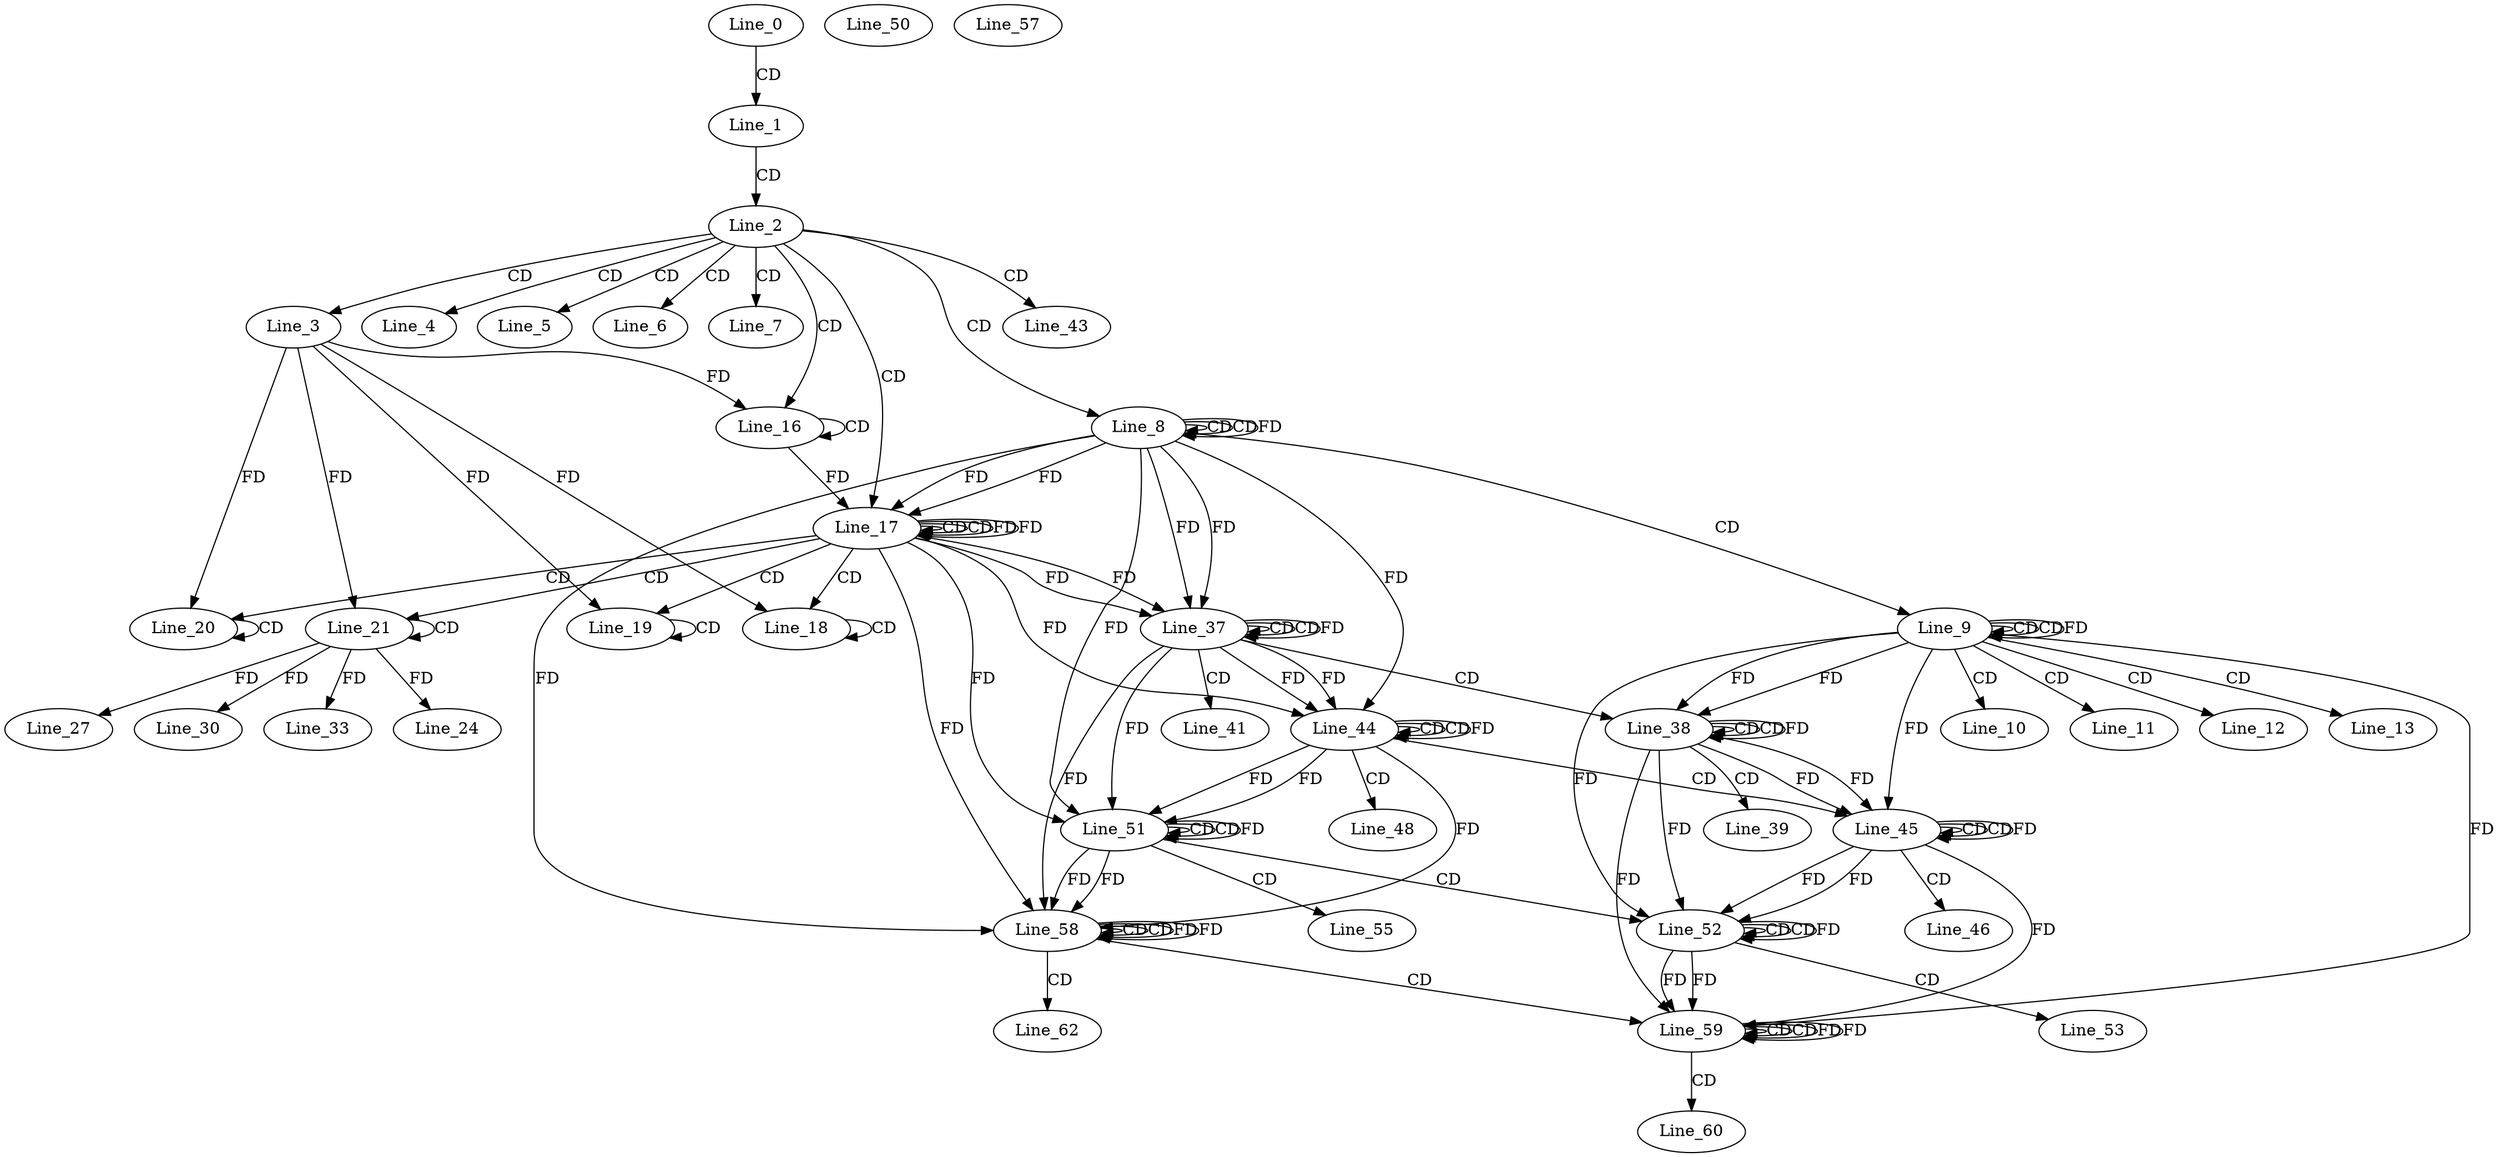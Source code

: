 digraph G {
  Line_0;
  Line_1;
  Line_2;
  Line_3;
  Line_4;
  Line_5;
  Line_6;
  Line_7;
  Line_8;
  Line_8;
  Line_8;
  Line_9;
  Line_9;
  Line_9;
  Line_10;
  Line_11;
  Line_12;
  Line_13;
  Line_16;
  Line_16;
  Line_17;
  Line_17;
  Line_17;
  Line_18;
  Line_18;
  Line_19;
  Line_19;
  Line_20;
  Line_20;
  Line_21;
  Line_21;
  Line_24;
  Line_27;
  Line_30;
  Line_33;
  Line_37;
  Line_37;
  Line_37;
  Line_38;
  Line_38;
  Line_38;
  Line_39;
  Line_41;
  Line_43;
  Line_44;
  Line_44;
  Line_44;
  Line_45;
  Line_45;
  Line_45;
  Line_46;
  Line_48;
  Line_50;
  Line_51;
  Line_51;
  Line_51;
  Line_52;
  Line_52;
  Line_52;
  Line_53;
  Line_55;
  Line_57;
  Line_58;
  Line_58;
  Line_58;
  Line_59;
  Line_59;
  Line_59;
  Line_60;
  Line_62;
  Line_0 -> Line_1 [ label="CD" ];
  Line_1 -> Line_2 [ label="CD" ];
  Line_2 -> Line_3 [ label="CD" ];
  Line_2 -> Line_4 [ label="CD" ];
  Line_2 -> Line_5 [ label="CD" ];
  Line_2 -> Line_6 [ label="CD" ];
  Line_2 -> Line_7 [ label="CD" ];
  Line_2 -> Line_8 [ label="CD" ];
  Line_8 -> Line_8 [ label="CD" ];
  Line_8 -> Line_8 [ label="CD" ];
  Line_8 -> Line_8 [ label="FD" ];
  Line_8 -> Line_9 [ label="CD" ];
  Line_9 -> Line_9 [ label="CD" ];
  Line_9 -> Line_9 [ label="CD" ];
  Line_9 -> Line_9 [ label="FD" ];
  Line_9 -> Line_10 [ label="CD" ];
  Line_9 -> Line_11 [ label="CD" ];
  Line_9 -> Line_12 [ label="CD" ];
  Line_9 -> Line_13 [ label="CD" ];
  Line_2 -> Line_16 [ label="CD" ];
  Line_16 -> Line_16 [ label="CD" ];
  Line_3 -> Line_16 [ label="FD" ];
  Line_2 -> Line_17 [ label="CD" ];
  Line_17 -> Line_17 [ label="CD" ];
  Line_8 -> Line_17 [ label="FD" ];
  Line_16 -> Line_17 [ label="FD" ];
  Line_17 -> Line_17 [ label="CD" ];
  Line_17 -> Line_17 [ label="FD" ];
  Line_8 -> Line_17 [ label="FD" ];
  Line_17 -> Line_18 [ label="CD" ];
  Line_18 -> Line_18 [ label="CD" ];
  Line_3 -> Line_18 [ label="FD" ];
  Line_17 -> Line_19 [ label="CD" ];
  Line_19 -> Line_19 [ label="CD" ];
  Line_3 -> Line_19 [ label="FD" ];
  Line_17 -> Line_20 [ label="CD" ];
  Line_20 -> Line_20 [ label="CD" ];
  Line_3 -> Line_20 [ label="FD" ];
  Line_17 -> Line_21 [ label="CD" ];
  Line_21 -> Line_21 [ label="CD" ];
  Line_3 -> Line_21 [ label="FD" ];
  Line_21 -> Line_24 [ label="FD" ];
  Line_21 -> Line_27 [ label="FD" ];
  Line_21 -> Line_30 [ label="FD" ];
  Line_21 -> Line_33 [ label="FD" ];
  Line_37 -> Line_37 [ label="CD" ];
  Line_17 -> Line_37 [ label="FD" ];
  Line_8 -> Line_37 [ label="FD" ];
  Line_37 -> Line_37 [ label="CD" ];
  Line_37 -> Line_37 [ label="FD" ];
  Line_17 -> Line_37 [ label="FD" ];
  Line_8 -> Line_37 [ label="FD" ];
  Line_37 -> Line_38 [ label="CD" ];
  Line_38 -> Line_38 [ label="CD" ];
  Line_9 -> Line_38 [ label="FD" ];
  Line_38 -> Line_38 [ label="CD" ];
  Line_38 -> Line_38 [ label="FD" ];
  Line_9 -> Line_38 [ label="FD" ];
  Line_38 -> Line_39 [ label="CD" ];
  Line_37 -> Line_41 [ label="CD" ];
  Line_2 -> Line_43 [ label="CD" ];
  Line_44 -> Line_44 [ label="CD" ];
  Line_37 -> Line_44 [ label="FD" ];
  Line_44 -> Line_44 [ label="CD" ];
  Line_44 -> Line_44 [ label="FD" ];
  Line_37 -> Line_44 [ label="FD" ];
  Line_17 -> Line_44 [ label="FD" ];
  Line_8 -> Line_44 [ label="FD" ];
  Line_44 -> Line_45 [ label="CD" ];
  Line_45 -> Line_45 [ label="CD" ];
  Line_38 -> Line_45 [ label="FD" ];
  Line_45 -> Line_45 [ label="CD" ];
  Line_45 -> Line_45 [ label="FD" ];
  Line_38 -> Line_45 [ label="FD" ];
  Line_9 -> Line_45 [ label="FD" ];
  Line_45 -> Line_46 [ label="CD" ];
  Line_44 -> Line_48 [ label="CD" ];
  Line_51 -> Line_51 [ label="CD" ];
  Line_44 -> Line_51 [ label="FD" ];
  Line_51 -> Line_51 [ label="CD" ];
  Line_51 -> Line_51 [ label="FD" ];
  Line_44 -> Line_51 [ label="FD" ];
  Line_37 -> Line_51 [ label="FD" ];
  Line_17 -> Line_51 [ label="FD" ];
  Line_8 -> Line_51 [ label="FD" ];
  Line_51 -> Line_52 [ label="CD" ];
  Line_52 -> Line_52 [ label="CD" ];
  Line_45 -> Line_52 [ label="FD" ];
  Line_52 -> Line_52 [ label="CD" ];
  Line_52 -> Line_52 [ label="FD" ];
  Line_45 -> Line_52 [ label="FD" ];
  Line_38 -> Line_52 [ label="FD" ];
  Line_9 -> Line_52 [ label="FD" ];
  Line_52 -> Line_53 [ label="CD" ];
  Line_51 -> Line_55 [ label="CD" ];
  Line_58 -> Line_58 [ label="CD" ];
  Line_51 -> Line_58 [ label="FD" ];
  Line_58 -> Line_58 [ label="CD" ];
  Line_58 -> Line_58 [ label="FD" ];
  Line_51 -> Line_58 [ label="FD" ];
  Line_44 -> Line_58 [ label="FD" ];
  Line_37 -> Line_58 [ label="FD" ];
  Line_17 -> Line_58 [ label="FD" ];
  Line_8 -> Line_58 [ label="FD" ];
  Line_58 -> Line_59 [ label="CD" ];
  Line_59 -> Line_59 [ label="CD" ];
  Line_52 -> Line_59 [ label="FD" ];
  Line_59 -> Line_59 [ label="CD" ];
  Line_59 -> Line_59 [ label="FD" ];
  Line_52 -> Line_59 [ label="FD" ];
  Line_45 -> Line_59 [ label="FD" ];
  Line_38 -> Line_59 [ label="FD" ];
  Line_9 -> Line_59 [ label="FD" ];
  Line_59 -> Line_60 [ label="CD" ];
  Line_58 -> Line_62 [ label="CD" ];
  Line_17 -> Line_17 [ label="FD" ];
  Line_58 -> Line_58 [ label="FD" ];
  Line_59 -> Line_59 [ label="FD" ];
}
